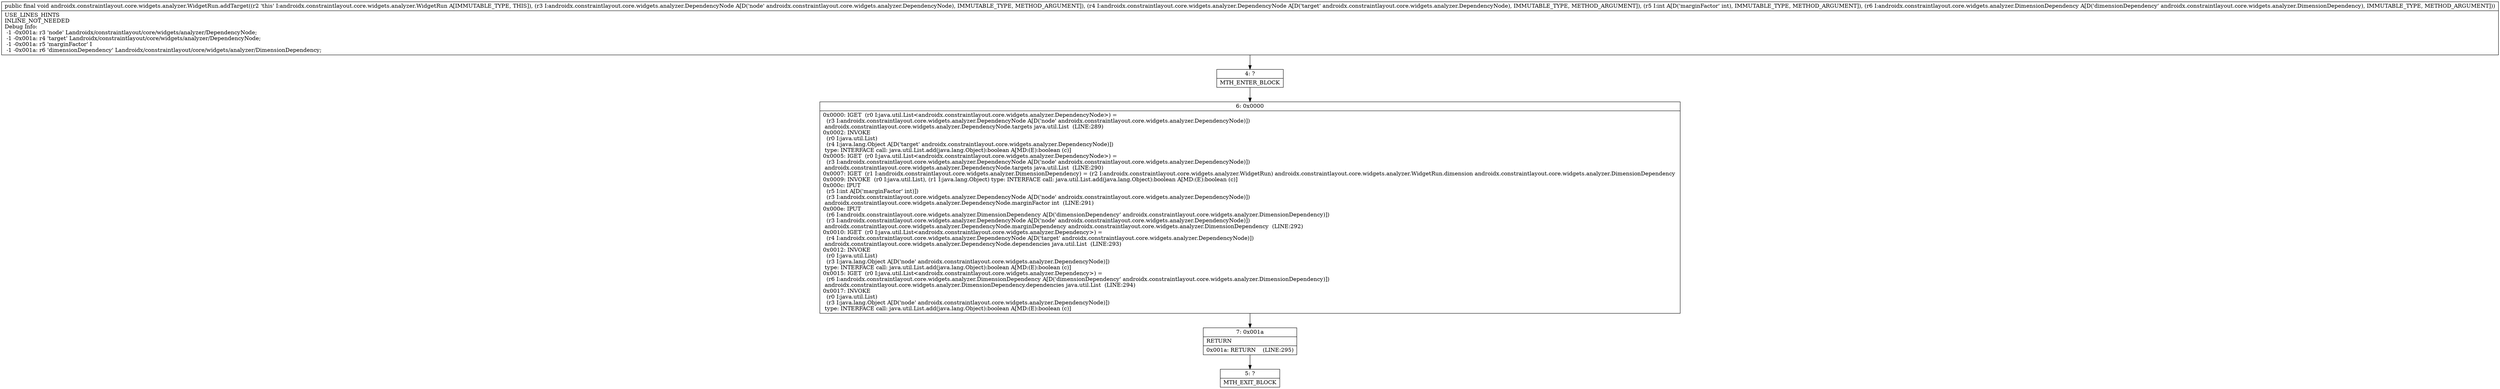 digraph "CFG forandroidx.constraintlayout.core.widgets.analyzer.WidgetRun.addTarget(Landroidx\/constraintlayout\/core\/widgets\/analyzer\/DependencyNode;Landroidx\/constraintlayout\/core\/widgets\/analyzer\/DependencyNode;ILandroidx\/constraintlayout\/core\/widgets\/analyzer\/DimensionDependency;)V" {
Node_4 [shape=record,label="{4\:\ ?|MTH_ENTER_BLOCK\l}"];
Node_6 [shape=record,label="{6\:\ 0x0000|0x0000: IGET  (r0 I:java.util.List\<androidx.constraintlayout.core.widgets.analyzer.DependencyNode\>) = \l  (r3 I:androidx.constraintlayout.core.widgets.analyzer.DependencyNode A[D('node' androidx.constraintlayout.core.widgets.analyzer.DependencyNode)])\l androidx.constraintlayout.core.widgets.analyzer.DependencyNode.targets java.util.List  (LINE:289)\l0x0002: INVOKE  \l  (r0 I:java.util.List)\l  (r4 I:java.lang.Object A[D('target' androidx.constraintlayout.core.widgets.analyzer.DependencyNode)])\l type: INTERFACE call: java.util.List.add(java.lang.Object):boolean A[MD:(E):boolean (c)]\l0x0005: IGET  (r0 I:java.util.List\<androidx.constraintlayout.core.widgets.analyzer.DependencyNode\>) = \l  (r3 I:androidx.constraintlayout.core.widgets.analyzer.DependencyNode A[D('node' androidx.constraintlayout.core.widgets.analyzer.DependencyNode)])\l androidx.constraintlayout.core.widgets.analyzer.DependencyNode.targets java.util.List  (LINE:290)\l0x0007: IGET  (r1 I:androidx.constraintlayout.core.widgets.analyzer.DimensionDependency) = (r2 I:androidx.constraintlayout.core.widgets.analyzer.WidgetRun) androidx.constraintlayout.core.widgets.analyzer.WidgetRun.dimension androidx.constraintlayout.core.widgets.analyzer.DimensionDependency \l0x0009: INVOKE  (r0 I:java.util.List), (r1 I:java.lang.Object) type: INTERFACE call: java.util.List.add(java.lang.Object):boolean A[MD:(E):boolean (c)]\l0x000c: IPUT  \l  (r5 I:int A[D('marginFactor' int)])\l  (r3 I:androidx.constraintlayout.core.widgets.analyzer.DependencyNode A[D('node' androidx.constraintlayout.core.widgets.analyzer.DependencyNode)])\l androidx.constraintlayout.core.widgets.analyzer.DependencyNode.marginFactor int  (LINE:291)\l0x000e: IPUT  \l  (r6 I:androidx.constraintlayout.core.widgets.analyzer.DimensionDependency A[D('dimensionDependency' androidx.constraintlayout.core.widgets.analyzer.DimensionDependency)])\l  (r3 I:androidx.constraintlayout.core.widgets.analyzer.DependencyNode A[D('node' androidx.constraintlayout.core.widgets.analyzer.DependencyNode)])\l androidx.constraintlayout.core.widgets.analyzer.DependencyNode.marginDependency androidx.constraintlayout.core.widgets.analyzer.DimensionDependency  (LINE:292)\l0x0010: IGET  (r0 I:java.util.List\<androidx.constraintlayout.core.widgets.analyzer.Dependency\>) = \l  (r4 I:androidx.constraintlayout.core.widgets.analyzer.DependencyNode A[D('target' androidx.constraintlayout.core.widgets.analyzer.DependencyNode)])\l androidx.constraintlayout.core.widgets.analyzer.DependencyNode.dependencies java.util.List  (LINE:293)\l0x0012: INVOKE  \l  (r0 I:java.util.List)\l  (r3 I:java.lang.Object A[D('node' androidx.constraintlayout.core.widgets.analyzer.DependencyNode)])\l type: INTERFACE call: java.util.List.add(java.lang.Object):boolean A[MD:(E):boolean (c)]\l0x0015: IGET  (r0 I:java.util.List\<androidx.constraintlayout.core.widgets.analyzer.Dependency\>) = \l  (r6 I:androidx.constraintlayout.core.widgets.analyzer.DimensionDependency A[D('dimensionDependency' androidx.constraintlayout.core.widgets.analyzer.DimensionDependency)])\l androidx.constraintlayout.core.widgets.analyzer.DimensionDependency.dependencies java.util.List  (LINE:294)\l0x0017: INVOKE  \l  (r0 I:java.util.List)\l  (r3 I:java.lang.Object A[D('node' androidx.constraintlayout.core.widgets.analyzer.DependencyNode)])\l type: INTERFACE call: java.util.List.add(java.lang.Object):boolean A[MD:(E):boolean (c)]\l}"];
Node_7 [shape=record,label="{7\:\ 0x001a|RETURN\l|0x001a: RETURN    (LINE:295)\l}"];
Node_5 [shape=record,label="{5\:\ ?|MTH_EXIT_BLOCK\l}"];
MethodNode[shape=record,label="{public final void androidx.constraintlayout.core.widgets.analyzer.WidgetRun.addTarget((r2 'this' I:androidx.constraintlayout.core.widgets.analyzer.WidgetRun A[IMMUTABLE_TYPE, THIS]), (r3 I:androidx.constraintlayout.core.widgets.analyzer.DependencyNode A[D('node' androidx.constraintlayout.core.widgets.analyzer.DependencyNode), IMMUTABLE_TYPE, METHOD_ARGUMENT]), (r4 I:androidx.constraintlayout.core.widgets.analyzer.DependencyNode A[D('target' androidx.constraintlayout.core.widgets.analyzer.DependencyNode), IMMUTABLE_TYPE, METHOD_ARGUMENT]), (r5 I:int A[D('marginFactor' int), IMMUTABLE_TYPE, METHOD_ARGUMENT]), (r6 I:androidx.constraintlayout.core.widgets.analyzer.DimensionDependency A[D('dimensionDependency' androidx.constraintlayout.core.widgets.analyzer.DimensionDependency), IMMUTABLE_TYPE, METHOD_ARGUMENT]))  | USE_LINES_HINTS\lINLINE_NOT_NEEDED\lDebug Info:\l  \-1 \-0x001a: r3 'node' Landroidx\/constraintlayout\/core\/widgets\/analyzer\/DependencyNode;\l  \-1 \-0x001a: r4 'target' Landroidx\/constraintlayout\/core\/widgets\/analyzer\/DependencyNode;\l  \-1 \-0x001a: r5 'marginFactor' I\l  \-1 \-0x001a: r6 'dimensionDependency' Landroidx\/constraintlayout\/core\/widgets\/analyzer\/DimensionDependency;\l}"];
MethodNode -> Node_4;Node_4 -> Node_6;
Node_6 -> Node_7;
Node_7 -> Node_5;
}

